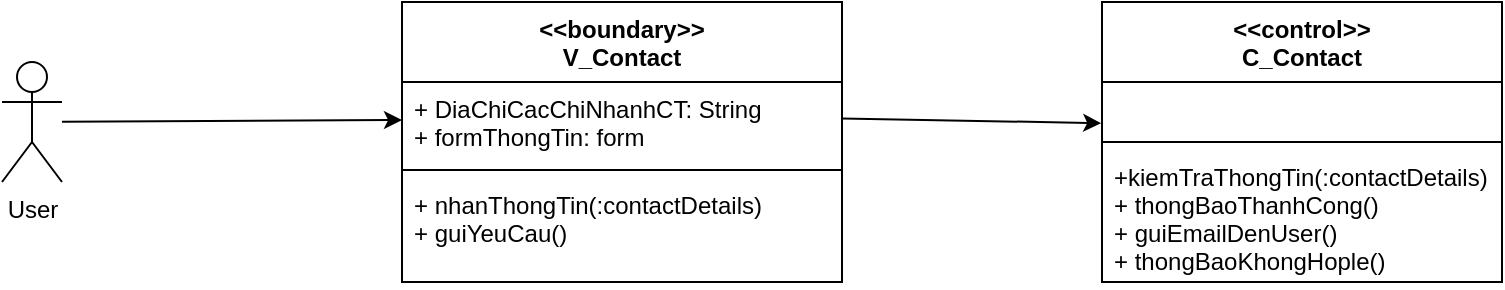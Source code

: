<mxfile version="14.0.4" type="github">
  <diagram id="gPTn3N0MgV1BMtI-SlPy" name="Page-1">
    <mxGraphModel dx="1038" dy="548" grid="1" gridSize="10" guides="1" tooltips="1" connect="1" arrows="1" fold="1" page="1" pageScale="1" pageWidth="850" pageHeight="1100" math="0" shadow="0">
      <root>
        <mxCell id="0" />
        <mxCell id="1" parent="0" />
        <mxCell id="YRtdrOycz8NmZLceIQQI-1" value="User" style="shape=umlActor;verticalLabelPosition=bottom;verticalAlign=top;html=1;outlineConnect=0;" parent="1" vertex="1">
          <mxGeometry x="50" y="250" width="30" height="60" as="geometry" />
        </mxCell>
        <mxCell id="YRtdrOycz8NmZLceIQQI-2" value="&lt;&lt;boundary&gt;&gt;&#xa;V_Contact" style="swimlane;fontStyle=1;align=center;verticalAlign=top;childLayout=stackLayout;horizontal=1;startSize=40;horizontalStack=0;resizeParent=1;resizeParentMax=0;resizeLast=0;collapsible=1;marginBottom=0;" parent="1" vertex="1">
          <mxGeometry x="250" y="220" width="220" height="140" as="geometry" />
        </mxCell>
        <mxCell id="YRtdrOycz8NmZLceIQQI-3" value="+ DiaChiCacChiNhanhCT: String&#xa;+ formThongTin: form" style="text;strokeColor=none;fillColor=none;align=left;verticalAlign=top;spacingLeft=4;spacingRight=4;overflow=hidden;rotatable=0;points=[[0,0.5],[1,0.5]];portConstraint=eastwest;" parent="YRtdrOycz8NmZLceIQQI-2" vertex="1">
          <mxGeometry y="40" width="220" height="40" as="geometry" />
        </mxCell>
        <mxCell id="YRtdrOycz8NmZLceIQQI-4" value="" style="line;strokeWidth=1;fillColor=none;align=left;verticalAlign=middle;spacingTop=-1;spacingLeft=3;spacingRight=3;rotatable=0;labelPosition=right;points=[];portConstraint=eastwest;" parent="YRtdrOycz8NmZLceIQQI-2" vertex="1">
          <mxGeometry y="80" width="220" height="8" as="geometry" />
        </mxCell>
        <mxCell id="YRtdrOycz8NmZLceIQQI-5" value="+ nhanThongTin(:contactDetails)&#xa;+ guiYeuCau()" style="text;strokeColor=none;fillColor=none;align=left;verticalAlign=top;spacingLeft=4;spacingRight=4;overflow=hidden;rotatable=0;points=[[0,0.5],[1,0.5]];portConstraint=eastwest;" parent="YRtdrOycz8NmZLceIQQI-2" vertex="1">
          <mxGeometry y="88" width="220" height="52" as="geometry" />
        </mxCell>
        <mxCell id="YRtdrOycz8NmZLceIQQI-10" value="" style="endArrow=classic;html=1;entryX=-0.002;entryY=0.792;entryDx=0;entryDy=0;exitX=1;exitY=0.455;exitDx=0;exitDy=0;exitPerimeter=0;entryPerimeter=0;" parent="1" source="YRtdrOycz8NmZLceIQQI-3" target="POWTqGqZzCkaKUgrUB-V-2" edge="1">
          <mxGeometry width="50" height="50" relative="1" as="geometry">
            <mxPoint x="400" y="310" as="sourcePoint" />
            <mxPoint x="608.08" y="266.64" as="targetPoint" />
          </mxGeometry>
        </mxCell>
        <mxCell id="YRtdrOycz8NmZLceIQQI-11" value="" style="endArrow=classic;html=1;" parent="1" source="YRtdrOycz8NmZLceIQQI-1" edge="1">
          <mxGeometry width="50" height="50" relative="1" as="geometry">
            <mxPoint x="400" y="310" as="sourcePoint" />
            <mxPoint x="250" y="279" as="targetPoint" />
          </mxGeometry>
        </mxCell>
        <mxCell id="POWTqGqZzCkaKUgrUB-V-1" value="&lt;&lt;control&gt;&gt;&#xa;C_Contact" style="swimlane;fontStyle=1;align=center;verticalAlign=top;childLayout=stackLayout;horizontal=1;startSize=40;horizontalStack=0;resizeParent=1;resizeParentMax=0;resizeLast=0;collapsible=1;marginBottom=0;" parent="1" vertex="1">
          <mxGeometry x="600" y="220" width="200" height="140" as="geometry" />
        </mxCell>
        <mxCell id="POWTqGqZzCkaKUgrUB-V-2" value="   " style="text;strokeColor=none;fillColor=none;align=left;verticalAlign=top;spacingLeft=4;spacingRight=4;overflow=hidden;rotatable=0;points=[[0,0.5],[1,0.5]];portConstraint=eastwest;" parent="POWTqGqZzCkaKUgrUB-V-1" vertex="1">
          <mxGeometry y="40" width="200" height="26" as="geometry" />
        </mxCell>
        <mxCell id="POWTqGqZzCkaKUgrUB-V-3" value="" style="line;strokeWidth=1;fillColor=none;align=left;verticalAlign=middle;spacingTop=-1;spacingLeft=3;spacingRight=3;rotatable=0;labelPosition=right;points=[];portConstraint=eastwest;" parent="POWTqGqZzCkaKUgrUB-V-1" vertex="1">
          <mxGeometry y="66" width="200" height="8" as="geometry" />
        </mxCell>
        <mxCell id="POWTqGqZzCkaKUgrUB-V-4" value="+kiemTraThongTin(:contactDetails)&#xa;+ thongBaoThanhCong()&#xa;+ guiEmailDenUser()&#xa;+ thongBaoKhongHople()" style="text;strokeColor=none;fillColor=none;align=left;verticalAlign=top;spacingLeft=4;spacingRight=4;overflow=hidden;rotatable=0;points=[[0,0.5],[1,0.5]];portConstraint=eastwest;" parent="POWTqGqZzCkaKUgrUB-V-1" vertex="1">
          <mxGeometry y="74" width="200" height="66" as="geometry" />
        </mxCell>
      </root>
    </mxGraphModel>
  </diagram>
</mxfile>
